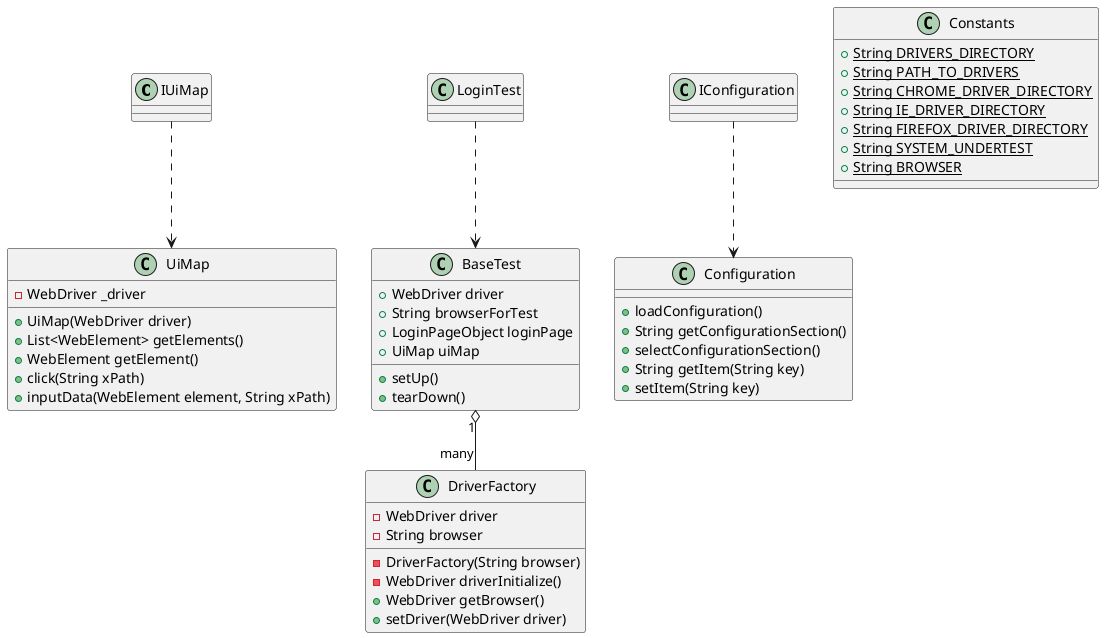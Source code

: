 @startuml
IUiMap ..> UiMap
class UiMap {
-WebDriver _driver
+UiMap(WebDriver driver)
+List<WebElement> getElements()
+WebElement getElement()
+click(String xPath)
+inputData(WebElement element, String xPath)
}
class DriverFactory {
-WebDriver driver
-String browser
-DriverFactory(String browser)
-WebDriver driverInitialize()
+WebDriver getBrowser()
+setDriver(WebDriver driver)
}

IConfiguration ..> Configuration
class Configuration{
+loadConfiguration()
+String getConfigurationSection()
+selectConfigurationSection()
+String getItem(String key)
+setItem(String key)
}


BaseTest "1" o-- "many" DriverFactory

class Constants {
+{static}String DRIVERS_DIRECTORY
+{static}String PATH_TO_DRIVERS
+{static}String CHROME_DRIVER_DIRECTORY
+{static}String IE_DRIVER_DIRECTORY
+{static}String FIREFOX_DRIVER_DIRECTORY
+{static}String SYSTEM_UNDERTEST
+{static}String BROWSER
}

class BaseTest{
+WebDriver driver
+String browserForTest
+LoginPageObject loginPage
+UiMap uiMap
+setUp()
+tearDown()
}

LoginTest ..> BaseTest


@enduml